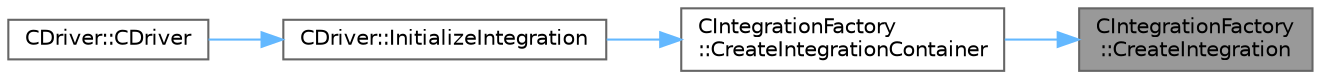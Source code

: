 digraph "CIntegrationFactory::CreateIntegration"
{
 // LATEX_PDF_SIZE
  bgcolor="transparent";
  edge [fontname=Helvetica,fontsize=10,labelfontname=Helvetica,labelfontsize=10];
  node [fontname=Helvetica,fontsize=10,shape=box,height=0.2,width=0.4];
  rankdir="RL";
  Node1 [id="Node000001",label="CIntegrationFactory\l::CreateIntegration",height=0.2,width=0.4,color="gray40", fillcolor="grey60", style="filled", fontcolor="black",tooltip="Create a new integration instance based on the current sub solver."];
  Node1 -> Node2 [id="edge1_Node000001_Node000002",dir="back",color="steelblue1",style="solid",tooltip=" "];
  Node2 [id="Node000002",label="CIntegrationFactory\l::CreateIntegrationContainer",height=0.2,width=0.4,color="grey40", fillcolor="white", style="filled",URL="$classCIntegrationFactory.html#a07a370118efa6af50008afa8a8c8287b",tooltip="Create the integration container based on the current main solver."];
  Node2 -> Node3 [id="edge2_Node000002_Node000003",dir="back",color="steelblue1",style="solid",tooltip=" "];
  Node3 [id="Node000003",label="CDriver::InitializeIntegration",height=0.2,width=0.4,color="grey40", fillcolor="white", style="filled",URL="$classCDriver.html#a46c2f76e7f4f8ce2bc3b132dd3a558b6",tooltip="Definition and allocation of all integration classes."];
  Node3 -> Node4 [id="edge3_Node000003_Node000004",dir="back",color="steelblue1",style="solid",tooltip=" "];
  Node4 [id="Node000004",label="CDriver::CDriver",height=0.2,width=0.4,color="grey40", fillcolor="white", style="filled",URL="$classCDriver.html#a3fca4a013a6efa9bbb38fe78a86b5f3d",tooltip="Constructor of the class."];
}
